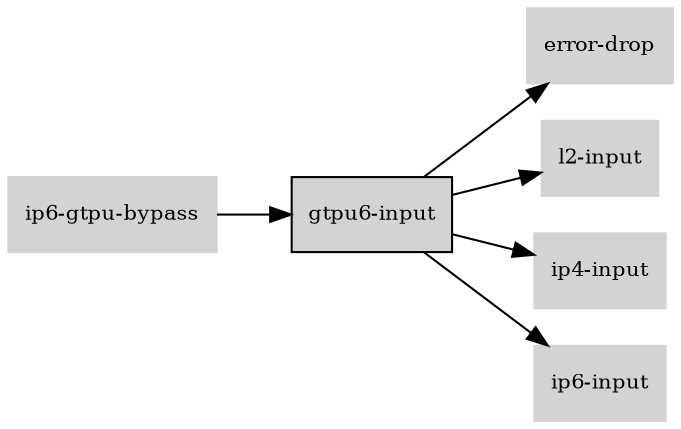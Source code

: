 digraph "gtpu6_input_subgraph" {
  rankdir=LR;
  node [shape=box, style=filled, fontsize=10, color=lightgray, fontcolor=black, fillcolor=lightgray];
  "gtpu6-input" [color=black, fontcolor=black, fillcolor=lightgray];
  edge [fontsize=8];
  "gtpu6-input" -> "error-drop";
  "gtpu6-input" -> "l2-input";
  "gtpu6-input" -> "ip4-input";
  "gtpu6-input" -> "ip6-input";
  "ip6-gtpu-bypass" -> "gtpu6-input";
}
